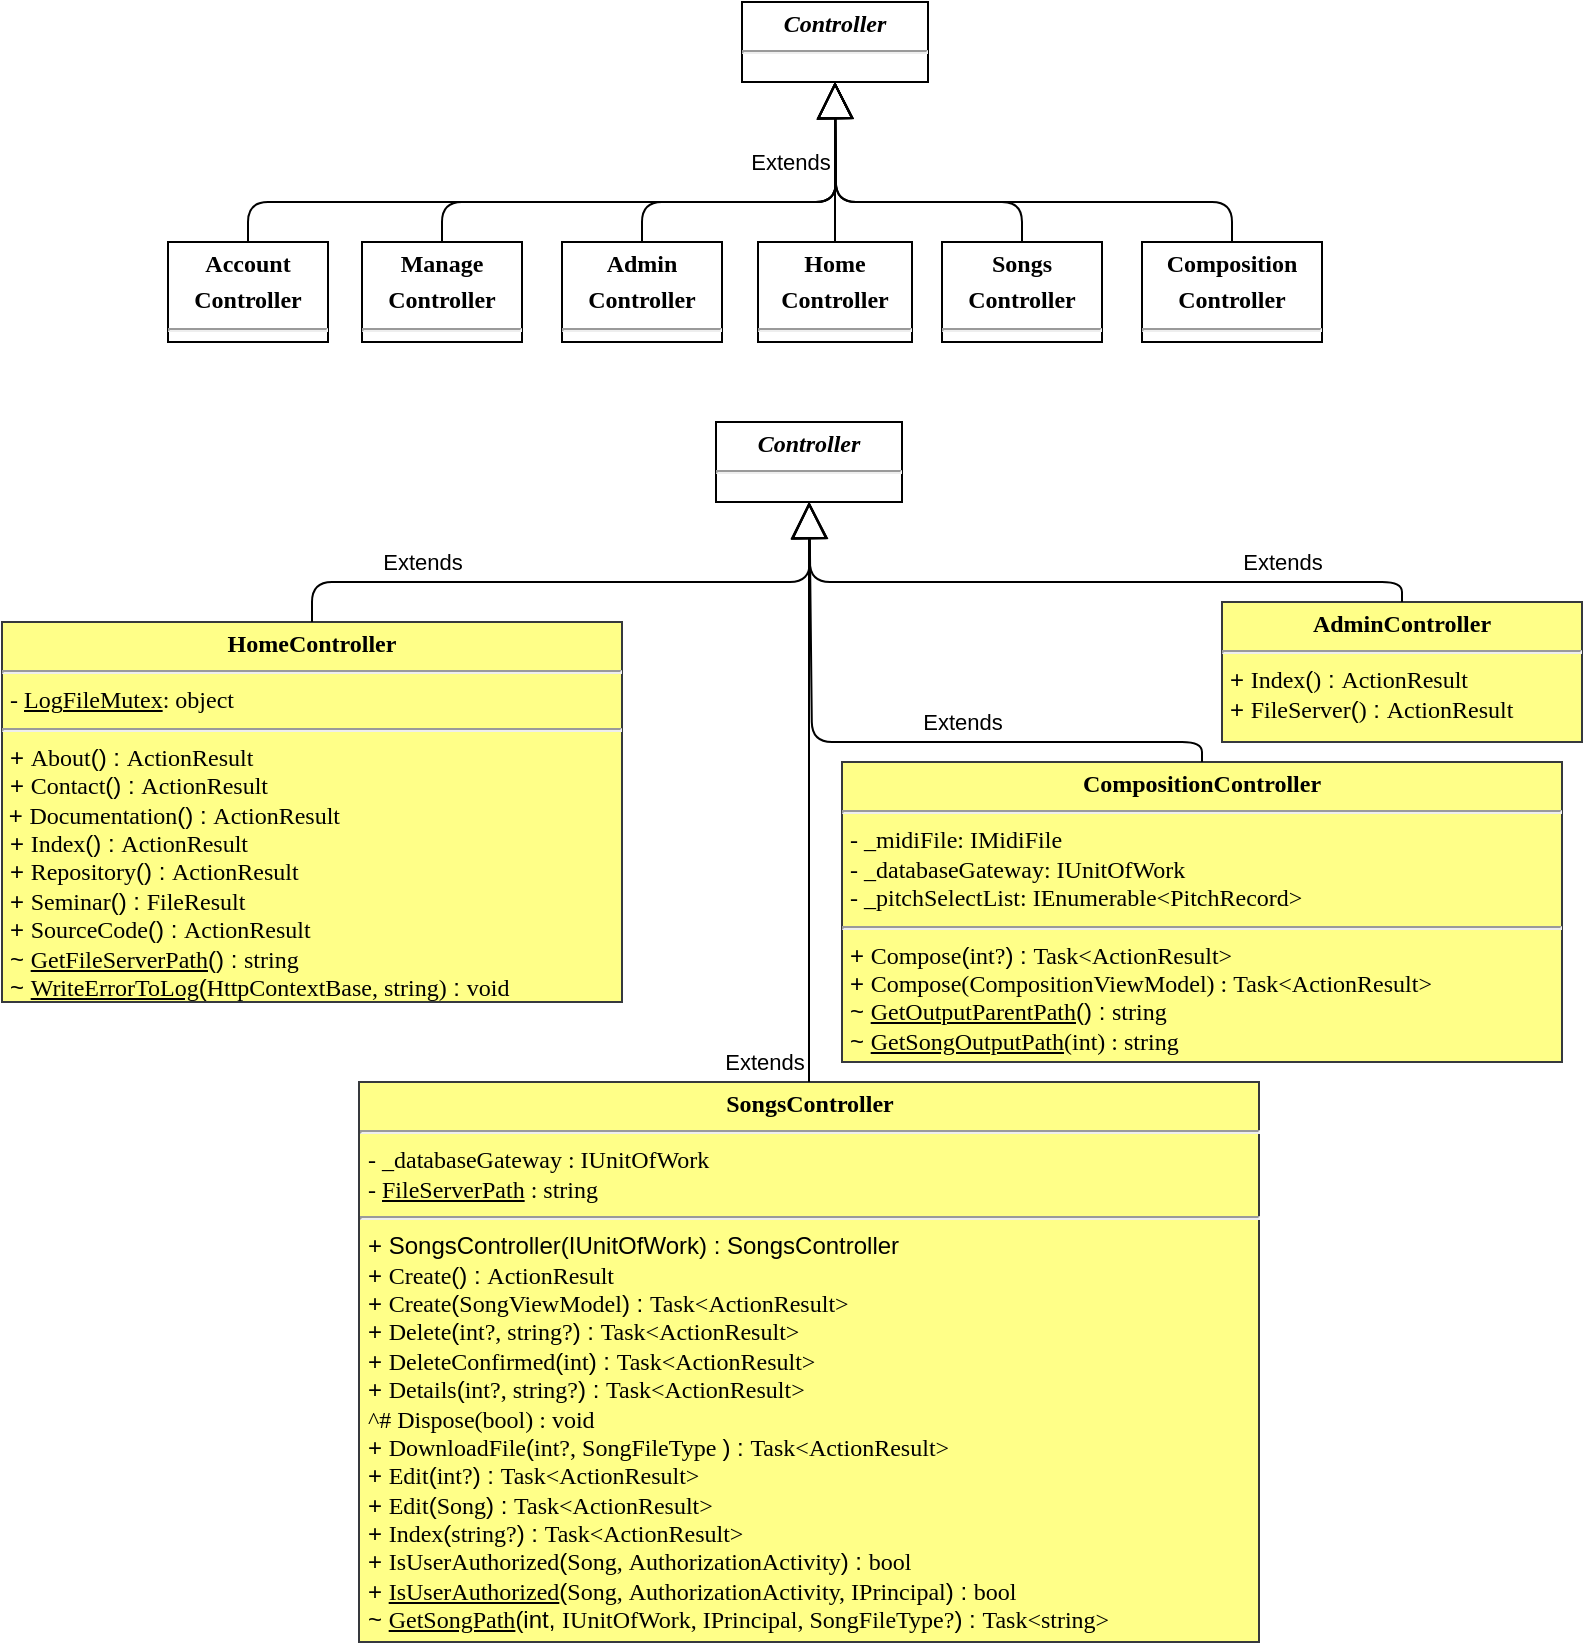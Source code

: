 <mxfile version="13.6.2" type="device" pages="3"><diagram name="Controllers" id="H1RN4iXbTNLk2ZyqzRD-"><mxGraphModel dx="1849" dy="591" grid="1" gridSize="10" guides="1" tooltips="1" connect="1" arrows="1" fold="1" page="1" pageScale="1" pageWidth="827" pageHeight="1169" math="0" shadow="0"><root><mxCell id="vR0XWigx-OwwJg_HUU0X-0"/><mxCell id="vR0XWigx-OwwJg_HUU0X-1" parent="vR0XWigx-OwwJg_HUU0X-0"/><mxCell id="vR0XWigx-OwwJg_HUU0X-2" value="&lt;p style=&quot;margin: 4px 0px 0px ; text-align: center ; font-size: 12px&quot;&gt;&lt;b style=&quot;font-size: 12px&quot;&gt;HomeController&lt;/b&gt;&lt;/p&gt;&lt;hr style=&quot;font-size: 12px&quot;&gt;&lt;p style=&quot;margin: 0px 0px 0px 4px&quot;&gt;&lt;span&gt;-&amp;nbsp;&lt;/span&gt;&lt;span&gt;&lt;u&gt;LogFileMutex&lt;/u&gt;&lt;/span&gt;&lt;span&gt;: object&lt;/span&gt;&lt;br&gt;&lt;/p&gt;&lt;hr style=&quot;font-size: 12px&quot;&gt;&lt;p style=&quot;font-family: &amp;#34;helvetica&amp;#34; ; margin: 0px 0px 0px 4px&quot;&gt;+&amp;nbsp;&lt;span style=&quot;font-family: &amp;#34;verdana&amp;#34;&quot;&gt;About&lt;/span&gt;() :&amp;nbsp;&lt;span style=&quot;font-family: &amp;#34;verdana&amp;#34;&quot;&gt;ActionResult&lt;/span&gt;&lt;/p&gt;&lt;p style=&quot;font-family: &amp;#34;helvetica&amp;#34; ; margin: 0px 0px 0px 4px&quot;&gt;+&amp;nbsp;&lt;span style=&quot;font-family: &amp;#34;verdana&amp;#34;&quot;&gt;Contact&lt;/span&gt;() :&amp;nbsp;&lt;span style=&quot;font-family: &amp;#34;verdana&amp;#34;&quot;&gt;ActionResult&lt;/span&gt;&lt;span style=&quot;font-family: &amp;#34;verdana&amp;#34;&quot;&gt;&lt;br&gt;&lt;/span&gt;&lt;/p&gt;&lt;div&gt;&lt;span style=&quot;font-family: &amp;#34;helvetica&amp;#34;&quot;&gt;&amp;nbsp;+&amp;nbsp;&lt;/span&gt;&lt;span style=&quot;font-family: &amp;#34;verdana&amp;#34;&quot;&gt;Documentation&lt;/span&gt;&lt;span style=&quot;font-family: &amp;#34;helvetica&amp;#34;&quot;&gt;() :&amp;nbsp;&lt;/span&gt;&lt;span style=&quot;font-family: &amp;#34;verdana&amp;#34;&quot;&gt;ActionResult&lt;/span&gt;&lt;span style=&quot;font-family: &amp;#34;verdana&amp;#34;&quot;&gt;&lt;br&gt;&lt;/span&gt;&lt;/div&gt;&lt;p style=&quot;font-family: &amp;#34;helvetica&amp;#34; ; margin: 0px 0px 0px 4px&quot;&gt;+&amp;nbsp;&lt;span style=&quot;font-family: &amp;#34;verdana&amp;#34;&quot;&gt;Index&lt;/span&gt;&lt;span&gt;() :&amp;nbsp;&lt;/span&gt;&lt;span style=&quot;font-family: &amp;#34;verdana&amp;#34;&quot;&gt;ActionResult &lt;/span&gt;&lt;/p&gt;&lt;p style=&quot;font-family: &amp;#34;helvetica&amp;#34; ; margin: 0px 0px 0px 4px&quot;&gt;+&amp;nbsp;&lt;span style=&quot;font-family: &amp;#34;verdana&amp;#34;&quot;&gt;Repository&lt;/span&gt;() :&amp;nbsp;&lt;span style=&quot;font-family: &amp;#34;verdana&amp;#34;&quot;&gt;ActionResult&lt;/span&gt;&lt;br&gt;&lt;/p&gt;&lt;p style=&quot;font-family: &amp;#34;helvetica&amp;#34; ; margin: 0px 0px 0px 4px&quot;&gt;+&amp;nbsp;&lt;span style=&quot;font-family: &amp;#34;verdana&amp;#34;&quot;&gt;Seminar&lt;/span&gt;() :&amp;nbsp;&lt;span style=&quot;font-family: &amp;#34;verdana&amp;#34;&quot;&gt;FileResult&lt;/span&gt;&lt;span style=&quot;font-family: &amp;#34;verdana&amp;#34;&quot;&gt;&lt;br&gt;&lt;/span&gt;&lt;/p&gt;&lt;p style=&quot;font-family: &amp;#34;helvetica&amp;#34; ; margin: 0px 0px 0px 4px&quot;&gt;+&amp;nbsp;&lt;span style=&quot;font-family: &amp;#34;verdana&amp;#34;&quot;&gt;SourceCode&lt;/span&gt;&lt;span&gt;() :&amp;nbsp;&lt;/span&gt;&lt;span style=&quot;font-family: &amp;#34;verdana&amp;#34;&quot;&gt;ActionResult&lt;/span&gt;&lt;/p&gt;&lt;p style=&quot;font-family: &amp;#34;helvetica&amp;#34; ; margin: 0px 0px 0px 4px&quot;&gt;~&amp;nbsp;&lt;span style=&quot;font-family: &amp;#34;verdana&amp;#34;&quot;&gt;&lt;u&gt;GetFileServerPath&lt;/u&gt;&lt;/span&gt;&lt;span&gt;() :&amp;nbsp;&lt;/span&gt;&lt;span style=&quot;font-family: &amp;#34;verdana&amp;#34;&quot;&gt;string &lt;/span&gt;&lt;/p&gt;&lt;p style=&quot;font-family: &amp;#34;helvetica&amp;#34; ; margin: 0px 0px 0px 4px&quot;&gt;~&amp;nbsp;&lt;span style=&quot;font-family: &amp;#34;verdana&amp;#34;&quot;&gt;&lt;u&gt;WriteErrorToLog&lt;/u&gt;&lt;/span&gt;&lt;span&gt;(&lt;/span&gt;&lt;span style=&quot;font-family: &amp;#34;verdana&amp;#34;&quot;&gt;HttpContextBase,&amp;nbsp;&lt;/span&gt;&lt;span style=&quot;font-family: &amp;#34;verdana&amp;#34;&quot;&gt;string)&lt;/span&gt;&lt;span&gt;&amp;nbsp;:&amp;nbsp;&lt;/span&gt;&lt;span style=&quot;font-family: &amp;#34;verdana&amp;#34;&quot;&gt;void&lt;/span&gt;&lt;/p&gt;&lt;p style=&quot;font-family: &amp;#34;helvetica&amp;#34; ; margin: 0px 0px 0px 4px&quot;&gt;&amp;nbsp;&lt;/p&gt;" style="verticalAlign=top;align=left;overflow=fill;fontSize=12;fontFamily=Verdana;html=1;fillColor=#ffff88;strokeColor=#36393d;" parent="vR0XWigx-OwwJg_HUU0X-1" vertex="1"><mxGeometry x="-800" y="340" width="310" height="190" as="geometry"/></mxCell><mxCell id="maILLF413jPHKDdJ3_EL-0" value="&lt;p style=&quot;margin: 4px 0px 0px ; text-align: center ; font-size: 12px&quot;&gt;&lt;b style=&quot;font-size: 12px&quot;&gt;&lt;i&gt;Controller&lt;/i&gt;&lt;/b&gt;&lt;/p&gt;&lt;hr style=&quot;font-size: 12px&quot;&gt;&lt;p style=&quot;margin: 0px 0px 0px 4px&quot;&gt;&lt;br&gt;&lt;/p&gt;" style="verticalAlign=top;align=left;overflow=fill;fontSize=12;fontFamily=Verdana;html=1;" vertex="1" parent="vR0XWigx-OwwJg_HUU0X-1"><mxGeometry x="-443" y="240" width="93" height="40" as="geometry"/></mxCell><mxCell id="maILLF413jPHKDdJ3_EL-1" value="Extends" style="endArrow=block;endSize=16;endFill=0;html=1;entryX=0.5;entryY=1;entryDx=0;entryDy=0;exitX=0.5;exitY=0;exitDx=0;exitDy=0;" edge="1" parent="vR0XWigx-OwwJg_HUU0X-1" source="vR0XWigx-OwwJg_HUU0X-2" target="maILLF413jPHKDdJ3_EL-0"><mxGeometry x="-0.515" y="10" width="160" relative="1" as="geometry"><mxPoint x="-390" y="670" as="sourcePoint"/><mxPoint x="-320" y="670" as="targetPoint"/><mxPoint as="offset"/><Array as="points"><mxPoint x="-645" y="320"/><mxPoint x="-396" y="320"/></Array></mxGeometry></mxCell><mxCell id="7g6ZnBljx9I2OXa4e4wU-30" value="&lt;p style=&quot;margin: 4px 0px 0px ; text-align: center ; font-size: 12px&quot;&gt;&lt;b style=&quot;font-size: 12px&quot;&gt;Home&lt;/b&gt;&lt;/p&gt;&lt;p style=&quot;margin: 4px 0px 0px ; text-align: center ; font-size: 12px&quot;&gt;&lt;b style=&quot;font-size: 12px&quot;&gt;Controller&lt;/b&gt;&lt;/p&gt;&lt;hr style=&quot;font-size: 12px&quot;&gt;&lt;p style=&quot;margin: 0px 0px 0px 4px&quot;&gt;&lt;br&gt;&lt;/p&gt;" style="verticalAlign=top;align=left;overflow=fill;fontSize=12;fontFamily=Verdana;html=1;" vertex="1" parent="vR0XWigx-OwwJg_HUU0X-1"><mxGeometry x="-422" y="150" width="77" height="50" as="geometry"/></mxCell><mxCell id="7g6ZnBljx9I2OXa4e4wU-31" value="&lt;p style=&quot;margin: 4px 0px 0px ; text-align: center ; font-size: 12px&quot;&gt;&lt;b style=&quot;font-size: 12px&quot;&gt;&lt;i&gt;Controller&lt;/i&gt;&lt;/b&gt;&lt;/p&gt;&lt;hr style=&quot;font-size: 12px&quot;&gt;&lt;p style=&quot;margin: 0px 0px 0px 4px&quot;&gt;&lt;br&gt;&lt;/p&gt;" style="verticalAlign=top;align=left;overflow=fill;fontSize=12;fontFamily=Verdana;html=1;" vertex="1" parent="vR0XWigx-OwwJg_HUU0X-1"><mxGeometry x="-430" y="30" width="93" height="40" as="geometry"/></mxCell><mxCell id="7g6ZnBljx9I2OXa4e4wU-32" value="Extends" style="endArrow=block;endSize=16;endFill=0;html=1;entryX=0.5;entryY=1;entryDx=0;entryDy=0;exitX=0.5;exitY=0;exitDx=0;exitDy=0;" edge="1" parent="vR0XWigx-OwwJg_HUU0X-1" source="7g6ZnBljx9I2OXa4e4wU-30" target="7g6ZnBljx9I2OXa4e4wU-31"><mxGeometry y="24" width="160" relative="1" as="geometry"><mxPoint x="-483.5" y="140" as="sourcePoint"/><mxPoint x="-158.5" y="470" as="targetPoint"/><mxPoint x="1" as="offset"/></mxGeometry></mxCell><mxCell id="7g6ZnBljx9I2OXa4e4wU-33" value="&lt;p style=&quot;margin: 4px 0px 0px ; text-align: center&quot;&gt;&lt;b&gt;Account&lt;/b&gt;&lt;/p&gt;&lt;p style=&quot;margin: 4px 0px 0px ; text-align: center&quot;&gt;&lt;b&gt;Controller&lt;/b&gt;&lt;br&gt;&lt;/p&gt;&lt;hr style=&quot;font-size: 12px&quot;&gt;&lt;p style=&quot;margin: 0px 0px 0px 4px&quot;&gt;&lt;br&gt;&lt;/p&gt;" style="verticalAlign=top;align=left;overflow=fill;fontSize=12;fontFamily=Verdana;html=1;" vertex="1" parent="vR0XWigx-OwwJg_HUU0X-1"><mxGeometry x="-717" y="150" width="80" height="50" as="geometry"/></mxCell><mxCell id="7g6ZnBljx9I2OXa4e4wU-34" value="&lt;p style=&quot;margin: 4px 0px 0px ; text-align: center ; font-size: 12px&quot;&gt;&lt;b style=&quot;font-size: 12px&quot;&gt;Admin&lt;/b&gt;&lt;/p&gt;&lt;p style=&quot;margin: 4px 0px 0px ; text-align: center ; font-size: 12px&quot;&gt;&lt;b style=&quot;font-size: 12px&quot;&gt;Controller&lt;/b&gt;&lt;/p&gt;&lt;hr style=&quot;font-size: 12px&quot;&gt;&lt;p style=&quot;margin: 0px 0px 0px 4px&quot;&gt;&lt;br&gt;&lt;/p&gt;" style="verticalAlign=top;align=left;overflow=fill;fontSize=12;fontFamily=Verdana;html=1;" vertex="1" parent="vR0XWigx-OwwJg_HUU0X-1"><mxGeometry x="-520" y="150" width="80" height="50" as="geometry"/></mxCell><mxCell id="7g6ZnBljx9I2OXa4e4wU-35" value="&lt;p style=&quot;margin: 4px 0px 0px ; text-align: center&quot;&gt;&lt;b&gt;Composition&lt;/b&gt;&lt;/p&gt;&lt;p style=&quot;margin: 4px 0px 0px ; text-align: center&quot;&gt;&lt;b&gt;Controller&lt;/b&gt;&lt;br&gt;&lt;/p&gt;&lt;hr style=&quot;font-size: 12px&quot;&gt;&lt;p style=&quot;margin: 0px 0px 0px 4px&quot;&gt;&lt;br&gt;&lt;/p&gt;" style="verticalAlign=top;align=left;overflow=fill;fontSize=12;fontFamily=Verdana;html=1;" vertex="1" parent="vR0XWigx-OwwJg_HUU0X-1"><mxGeometry x="-230" y="150" width="90" height="50" as="geometry"/></mxCell><mxCell id="7g6ZnBljx9I2OXa4e4wU-36" value="&lt;p style=&quot;margin: 4px 0px 0px ; text-align: center ; font-size: 12px&quot;&gt;&lt;b style=&quot;font-size: 12px&quot;&gt;Songs&lt;/b&gt;&lt;/p&gt;&lt;p style=&quot;margin: 4px 0px 0px ; text-align: center ; font-size: 12px&quot;&gt;&lt;b style=&quot;font-size: 12px&quot;&gt;Controller&lt;/b&gt;&lt;/p&gt;&lt;hr style=&quot;font-size: 12px&quot;&gt;&lt;p style=&quot;margin: 0px 0px 0px 4px&quot;&gt;&lt;br&gt;&lt;/p&gt;" style="verticalAlign=top;align=left;overflow=fill;fontSize=12;fontFamily=Verdana;html=1;" vertex="1" parent="vR0XWigx-OwwJg_HUU0X-1"><mxGeometry x="-330" y="150" width="80" height="50" as="geometry"/></mxCell><mxCell id="7g6ZnBljx9I2OXa4e4wU-37" value="&lt;p style=&quot;margin: 4px 0px 0px ; text-align: center&quot;&gt;&lt;b&gt;Manage&lt;/b&gt;&lt;/p&gt;&lt;p style=&quot;margin: 4px 0px 0px ; text-align: center&quot;&gt;&lt;b&gt;Controller&lt;/b&gt;&lt;/p&gt;&lt;hr style=&quot;font-size: 12px&quot;&gt;&lt;p style=&quot;margin: 0px 0px 0px 4px&quot;&gt;&lt;br&gt;&lt;/p&gt;" style="verticalAlign=top;align=left;overflow=fill;fontSize=12;fontFamily=Verdana;html=1;" vertex="1" parent="vR0XWigx-OwwJg_HUU0X-1"><mxGeometry x="-620" y="150" width="80" height="50" as="geometry"/></mxCell><mxCell id="7g6ZnBljx9I2OXa4e4wU-38" value="" style="endArrow=block;endSize=16;endFill=0;html=1;exitX=0.5;exitY=0;exitDx=0;exitDy=0;entryX=0.5;entryY=1;entryDx=0;entryDy=0;" edge="1" parent="vR0XWigx-OwwJg_HUU0X-1" source="7g6ZnBljx9I2OXa4e4wU-35" target="7g6ZnBljx9I2OXa4e4wU-31"><mxGeometry x="-0.661" width="160" relative="1" as="geometry"><mxPoint x="-280" y="160" as="sourcePoint"/><mxPoint x="-337" y="120" as="targetPoint"/><mxPoint as="offset"/><Array as="points"><mxPoint x="-185" y="130"/><mxPoint x="-383" y="130"/></Array></mxGeometry></mxCell><mxCell id="7g6ZnBljx9I2OXa4e4wU-39" value="" style="endArrow=block;endSize=16;endFill=0;html=1;exitX=0.5;exitY=0;exitDx=0;exitDy=0;entryX=0.5;entryY=1;entryDx=0;entryDy=0;" edge="1" parent="vR0XWigx-OwwJg_HUU0X-1" source="7g6ZnBljx9I2OXa4e4wU-34" target="7g6ZnBljx9I2OXa4e4wU-31"><mxGeometry x="-0.33" y="-23" width="160" relative="1" as="geometry"><mxPoint x="-280" y="160" as="sourcePoint"/><mxPoint x="-350.25" y="110" as="targetPoint"/><mxPoint as="offset"/><Array as="points"><mxPoint x="-480" y="130"/><mxPoint x="-383" y="130"/></Array></mxGeometry></mxCell><mxCell id="7g6ZnBljx9I2OXa4e4wU-40" value="" style="endArrow=block;endSize=16;endFill=0;html=1;exitX=0.5;exitY=0;exitDx=0;exitDy=0;entryX=0.5;entryY=1;entryDx=0;entryDy=0;" edge="1" parent="vR0XWigx-OwwJg_HUU0X-1" source="7g6ZnBljx9I2OXa4e4wU-37" target="7g6ZnBljx9I2OXa4e4wU-31"><mxGeometry x="-0.04" y="5" width="160" relative="1" as="geometry"><mxPoint x="-470" y="160" as="sourcePoint"/><mxPoint x="-396.75" y="110" as="targetPoint"/><mxPoint as="offset"/><Array as="points"><mxPoint x="-580" y="130"/><mxPoint x="-383" y="130"/></Array></mxGeometry></mxCell><mxCell id="7g6ZnBljx9I2OXa4e4wU-41" value="" style="endArrow=block;endSize=16;endFill=0;html=1;entryX=0.5;entryY=1;entryDx=0;entryDy=0;exitX=0.5;exitY=0;exitDx=0;exitDy=0;" edge="1" parent="vR0XWigx-OwwJg_HUU0X-1" source="7g6ZnBljx9I2OXa4e4wU-33" target="7g6ZnBljx9I2OXa4e4wU-31"><mxGeometry x="-0.04" y="5" width="160" relative="1" as="geometry"><mxPoint x="-677" y="130" as="sourcePoint"/><mxPoint x="-420" y="110" as="targetPoint"/><mxPoint as="offset"/><Array as="points"><mxPoint x="-677" y="130"/><mxPoint x="-383" y="130"/></Array></mxGeometry></mxCell><mxCell id="7g6ZnBljx9I2OXa4e4wU-42" value="" style="endArrow=block;endSize=16;endFill=0;html=1;exitX=0.5;exitY=0;exitDx=0;exitDy=0;entryX=0.5;entryY=1;entryDx=0;entryDy=0;" edge="1" parent="vR0XWigx-OwwJg_HUU0X-1" source="7g6ZnBljx9I2OXa4e4wU-36" target="7g6ZnBljx9I2OXa4e4wU-31"><mxGeometry x="-0.793" y="-96" width="160" relative="1" as="geometry"><mxPoint x="-175" y="160" as="sourcePoint"/><mxPoint x="-373.5" y="60" as="targetPoint"/><mxPoint x="33" y="6" as="offset"/><Array as="points"><mxPoint x="-290" y="130"/><mxPoint x="-383" y="130"/></Array></mxGeometry></mxCell><mxCell id="7g6ZnBljx9I2OXa4e4wU-44" value="&lt;p style=&quot;margin: 4px 0px 0px ; text-align: center ; font-size: 12px&quot;&gt;&lt;b style=&quot;font-size: 12px&quot;&gt;SongsController&lt;/b&gt;&lt;/p&gt;&lt;hr style=&quot;font-size: 12px&quot;&gt;&lt;p style=&quot;margin: 0px 0px 0px 4px&quot;&gt;&lt;span&gt;-&amp;nbsp;&lt;/span&gt;&lt;span&gt;_databaseGateway&amp;nbsp;&lt;/span&gt;&lt;span&gt;:&amp;nbsp;&lt;/span&gt;&lt;span&gt;IUnitOfWork&amp;nbsp;&lt;/span&gt;&lt;/p&gt;&lt;p style=&quot;margin: 0px 0px 0px 4px&quot;&gt;&lt;span&gt;-&amp;nbsp;&lt;/span&gt;&lt;span&gt;&lt;u&gt;FileServerPath&lt;/u&gt;&amp;nbsp;: string&amp;nbsp;&lt;/span&gt;&lt;/p&gt;&lt;hr style=&quot;font-size: 12px&quot;&gt;&lt;p style=&quot;font-family: &amp;#34;helvetica&amp;#34; ; margin: 0px 0px 0px 4px&quot;&gt;+ SongsController(IUnitOfWork) : SongsController&lt;/p&gt;&lt;p style=&quot;font-family: &amp;#34;helvetica&amp;#34; ; margin: 0px 0px 0px 4px&quot;&gt;+&amp;nbsp;&lt;span style=&quot;font-family: &amp;#34;verdana&amp;#34;&quot;&gt;Create&lt;/span&gt;&lt;span&gt;(&lt;/span&gt;&lt;span&gt;) :&amp;nbsp;&lt;/span&gt;&lt;span style=&quot;font-family: &amp;#34;verdana&amp;#34;&quot;&gt;ActionResult &lt;/span&gt;&lt;br&gt;&lt;/p&gt;&lt;p style=&quot;font-family: &amp;#34;helvetica&amp;#34; ; margin: 0px 0px 0px 4px&quot;&gt;+&amp;nbsp;&lt;span style=&quot;font-family: &amp;#34;verdana&amp;#34;&quot;&gt;Create&lt;/span&gt;&lt;span&gt;(&lt;/span&gt;&lt;span style=&quot;font-family: &amp;#34;verdana&amp;#34;&quot;&gt;SongViewModel&lt;/span&gt;&lt;span&gt;) :&amp;nbsp;&lt;/span&gt;&lt;span style=&quot;font-family: &amp;#34;verdana&amp;#34;&quot;&gt;Task&amp;lt;ActionResult&amp;gt;&lt;/span&gt;&lt;/p&gt;&lt;p style=&quot;font-family: &amp;#34;helvetica&amp;#34; ; margin: 0px 0px 0px 4px&quot;&gt;+&amp;nbsp;&lt;span style=&quot;font-family: &amp;#34;verdana&amp;#34;&quot;&gt;Delete&lt;/span&gt;&lt;span&gt;(&lt;/span&gt;&lt;span style=&quot;font-family: &amp;#34;verdana&amp;#34;&quot;&gt;int?, string?&lt;/span&gt;&lt;span&gt;) :&amp;nbsp;&lt;/span&gt;&lt;span style=&quot;font-family: &amp;#34;verdana&amp;#34;&quot;&gt;Task&amp;lt;ActionResult&amp;gt;&lt;/span&gt;&lt;/p&gt;&lt;p style=&quot;font-family: &amp;#34;helvetica&amp;#34; ; margin: 0px 0px 0px 4px&quot;&gt;+&amp;nbsp;&lt;span style=&quot;font-family: &amp;#34;verdana&amp;#34;&quot;&gt;DeleteConfirmed&lt;/span&gt;&lt;span&gt;(&lt;/span&gt;&lt;span style=&quot;font-family: &amp;#34;verdana&amp;#34;&quot;&gt;int&lt;/span&gt;&lt;span&gt;) :&amp;nbsp;&lt;/span&gt;&lt;span style=&quot;font-family: &amp;#34;verdana&amp;#34;&quot;&gt;Task&amp;lt;ActionResult&amp;gt;&lt;/span&gt;&lt;/p&gt;&lt;p style=&quot;font-family: &amp;#34;helvetica&amp;#34; ; margin: 0px 0px 0px 4px&quot;&gt;+&amp;nbsp;&lt;span style=&quot;font-family: &amp;#34;verdana&amp;#34;&quot;&gt;Details&lt;/span&gt;&lt;span&gt;(&lt;/span&gt;&lt;span style=&quot;font-family: &amp;#34;verdana&amp;#34;&quot;&gt;int?, string?&lt;/span&gt;&lt;span&gt;) :&amp;nbsp;&lt;/span&gt;&lt;span style=&quot;font-family: &amp;#34;verdana&amp;#34;&quot;&gt;Task&amp;lt;ActionResult&amp;gt;&lt;/span&gt;&lt;/p&gt;&lt;p style=&quot;font-family: &amp;#34;helvetica&amp;#34; ; margin: 0px 0px 0px 4px&quot;&gt;&lt;span style=&quot;font-family: &amp;#34;verdana&amp;#34;&quot;&gt;^# Dispose(bool) : void&amp;nbsp;&amp;nbsp;&lt;/span&gt;&lt;span style=&quot;font-family: &amp;#34;verdana&amp;#34;&quot;&gt;&lt;br&gt;&lt;/span&gt;&lt;/p&gt;&lt;p style=&quot;font-family: &amp;#34;helvetica&amp;#34; ; margin: 0px 0px 0px 4px&quot;&gt;+&amp;nbsp;&lt;span style=&quot;font-family: &amp;#34;verdana&amp;#34;&quot;&gt;DownloadFile&lt;/span&gt;&lt;span&gt;(&lt;/span&gt;&lt;span style=&quot;font-family: &amp;#34;verdana&amp;#34;&quot;&gt;int?,&amp;nbsp;&lt;/span&gt;&lt;span style=&quot;font-family: &amp;#34;verdana&amp;#34;&quot;&gt;SongFileType &lt;/span&gt;&lt;span&gt;) :&amp;nbsp;&lt;/span&gt;&lt;span style=&quot;font-family: &amp;#34;verdana&amp;#34;&quot;&gt;Task&amp;lt;ActionResult&amp;gt;&lt;/span&gt;&lt;/p&gt;&lt;p style=&quot;font-family: &amp;#34;helvetica&amp;#34; ; margin: 0px 0px 0px 4px&quot;&gt;+&amp;nbsp;&lt;span style=&quot;font-family: &amp;#34;verdana&amp;#34;&quot;&gt;Edit&lt;/span&gt;&lt;span&gt;(&lt;/span&gt;&lt;span style=&quot;font-family: &amp;#34;verdana&amp;#34;&quot;&gt;int?&lt;/span&gt;&lt;span&gt;) :&amp;nbsp;&lt;/span&gt;&lt;span style=&quot;font-family: &amp;#34;verdana&amp;#34;&quot;&gt;Task&amp;lt;ActionResult&amp;gt;&lt;/span&gt;&lt;span style=&quot;font-family: &amp;#34;verdana&amp;#34;&quot;&gt;&lt;br&gt;&lt;/span&gt;&lt;/p&gt;&lt;p style=&quot;font-family: &amp;#34;helvetica&amp;#34; ; margin: 0px 0px 0px 4px&quot;&gt;+&amp;nbsp;&lt;span style=&quot;font-family: &amp;#34;verdana&amp;#34;&quot;&gt;Edit&lt;/span&gt;&lt;span&gt;(&lt;/span&gt;&lt;span style=&quot;font-family: &amp;#34;verdana&amp;#34;&quot;&gt;Song&lt;/span&gt;&lt;span&gt;) :&amp;nbsp;&lt;/span&gt;&lt;span style=&quot;font-family: &amp;#34;verdana&amp;#34;&quot;&gt;Task&amp;lt;ActionResult&amp;gt;&lt;/span&gt;&lt;/p&gt;&lt;p style=&quot;font-family: &amp;#34;helvetica&amp;#34; ; margin: 0px 0px 0px 4px&quot;&gt;+&amp;nbsp;&lt;span style=&quot;font-family: &amp;#34;verdana&amp;#34;&quot;&gt;Index&lt;/span&gt;(&lt;span style=&quot;font-family: &amp;#34;verdana&amp;#34;&quot;&gt;string?&lt;/span&gt;&lt;span&gt;) :&amp;nbsp;&lt;/span&gt;&lt;span style=&quot;font-family: &amp;#34;verdana&amp;#34;&quot;&gt;Task&amp;lt;ActionResult&amp;gt;&lt;/span&gt;&lt;span style=&quot;font-family: &amp;#34;verdana&amp;#34;&quot;&gt;&lt;br&gt;&lt;/span&gt;&lt;/p&gt;&lt;p style=&quot;font-family: &amp;#34;helvetica&amp;#34; ; margin: 0px 0px 0px 4px&quot;&gt;+&amp;nbsp;&lt;span style=&quot;font-family: &amp;#34;verdana&amp;#34;&quot;&gt;IsUserAuthorized&lt;/span&gt;(&lt;span style=&quot;font-family: &amp;#34;verdana&amp;#34;&quot;&gt;Song&lt;/span&gt;&lt;span style=&quot;font-family: &amp;#34;verdana&amp;#34;&quot;&gt;,&amp;nbsp;&lt;/span&gt;&lt;span style=&quot;font-family: &amp;#34;verdana&amp;#34;&quot;&gt;AuthorizationActivity&lt;/span&gt;&lt;span&gt;) :&amp;nbsp;&lt;/span&gt;&lt;span style=&quot;font-family: &amp;#34;verdana&amp;#34;&quot;&gt;bool&lt;/span&gt;&lt;/p&gt;&lt;p style=&quot;font-family: &amp;#34;helvetica&amp;#34; ; margin: 0px 0px 0px 4px&quot;&gt;+&amp;nbsp;&lt;span style=&quot;font-family: &amp;#34;verdana&amp;#34;&quot;&gt;&lt;u&gt;IsUserAuthorized&lt;/u&gt;&lt;/span&gt;&lt;span&gt;(&lt;/span&gt;&lt;span style=&quot;font-family: &amp;#34;verdana&amp;#34;&quot;&gt;Song&lt;/span&gt;&lt;span style=&quot;font-family: &amp;#34;verdana&amp;#34;&quot;&gt;,&amp;nbsp;&lt;/span&gt;&lt;span style=&quot;font-family: &amp;#34;verdana&amp;#34;&quot;&gt;AuthorizationActivity,&amp;nbsp;&lt;/span&gt;&lt;span style=&quot;font-family: &amp;#34;verdana&amp;#34;&quot;&gt;IPrincipal&lt;/span&gt;&lt;span&gt;) :&amp;nbsp;&lt;/span&gt;&lt;span style=&quot;font-family: &amp;#34;verdana&amp;#34;&quot;&gt;bool&lt;/span&gt;&lt;/p&gt;&lt;p style=&quot;font-family: &amp;#34;helvetica&amp;#34; ; margin: 0px 0px 0px 4px&quot;&gt;~&amp;nbsp;&lt;span style=&quot;font-family: &amp;#34;verdana&amp;#34;&quot;&gt;&lt;u&gt;GetSongPath&lt;/u&gt;&lt;/span&gt;&lt;span&gt;(int,&amp;nbsp;&lt;/span&gt;&lt;span style=&quot;font-family: &amp;#34;verdana&amp;#34;&quot;&gt;IUnitOfWork,&amp;nbsp;&lt;/span&gt;&lt;span style=&quot;font-family: &amp;#34;verdana&amp;#34;&quot;&gt;IPrincipal,&amp;nbsp;&lt;/span&gt;&lt;span style=&quot;font-family: &amp;#34;verdana&amp;#34;&quot;&gt;SongFileType?&lt;/span&gt;&lt;span&gt;) :&amp;nbsp;&lt;/span&gt;&lt;span style=&quot;font-family: &amp;#34;verdana&amp;#34;&quot;&gt;Task&amp;lt;string&amp;gt;&lt;/span&gt;&lt;/p&gt;&lt;p style=&quot;font-family: &amp;#34;helvetica&amp;#34; ; margin: 0px 0px 0px 4px&quot;&gt;&lt;br&gt;&lt;/p&gt;&lt;p style=&quot;font-family: &amp;#34;helvetica&amp;#34; ; margin: 0px 0px 0px 4px&quot;&gt;&lt;br&gt;&lt;/p&gt;&lt;p style=&quot;font-family: &amp;#34;helvetica&amp;#34; ; margin: 0px 0px 0px 4px&quot;&gt;&amp;nbsp;&lt;/p&gt;" style="verticalAlign=top;align=left;overflow=fill;fontSize=12;fontFamily=Verdana;html=1;fillColor=#ffff88;strokeColor=#36393d;" vertex="1" parent="vR0XWigx-OwwJg_HUU0X-1"><mxGeometry x="-621.5" y="570" width="450" height="280" as="geometry"/></mxCell><mxCell id="7g6ZnBljx9I2OXa4e4wU-46" value="Extends" style="endArrow=block;endSize=16;endFill=0;html=1;exitX=0.5;exitY=0;exitDx=0;exitDy=0;" edge="1" parent="vR0XWigx-OwwJg_HUU0X-1" source="7g6ZnBljx9I2OXa4e4wU-44" target="maILLF413jPHKDdJ3_EL-0"><mxGeometry x="-0.931" y="24" width="160" relative="1" as="geometry"><mxPoint x="-390" y="880" as="sourcePoint"/><mxPoint x="-276.5" y="590" as="targetPoint"/><mxPoint x="1" as="offset"/></mxGeometry></mxCell><mxCell id="7g6ZnBljx9I2OXa4e4wU-51" value="&lt;p style=&quot;margin: 4px 0px 0px ; text-align: center ; font-size: 12px&quot;&gt;&lt;b style=&quot;font-size: 12px&quot;&gt;CompositionController&lt;/b&gt;&lt;/p&gt;&lt;hr style=&quot;font-size: 12px&quot;&gt;&lt;p style=&quot;margin: 0px 0px 0px 4px&quot;&gt;-&amp;nbsp;&lt;span&gt;_midiFile&lt;/span&gt;&lt;span&gt;:&amp;nbsp;&lt;/span&gt;&lt;span&gt;IMidiFile&amp;nbsp;&lt;/span&gt;&lt;/p&gt;&lt;p style=&quot;margin: 0px 0px 0px 4px&quot;&gt;-&amp;nbsp;&lt;span&gt;_databaseGateway&lt;/span&gt;&lt;span&gt;:&amp;nbsp;&lt;/span&gt;&lt;span&gt;IUnitOfWork&amp;nbsp;&lt;/span&gt;&lt;/p&gt;&lt;p style=&quot;margin: 0px 0px 0px 4px&quot;&gt;-&amp;nbsp;&lt;span&gt;_pitchSelectList&lt;/span&gt;&lt;span&gt;:&amp;nbsp;&lt;/span&gt;&lt;span&gt;IEnumerable&amp;lt;PitchRecord&amp;gt;&lt;/span&gt;&lt;/p&gt;&lt;hr style=&quot;font-size: 12px&quot;&gt;&lt;p style=&quot;font-family: &amp;#34;helvetica&amp;#34; ; margin: 0px 0px 0px 4px&quot;&gt;&lt;span&gt;+&amp;nbsp;&lt;/span&gt;&lt;span style=&quot;font-family: &amp;#34;verdana&amp;#34;&quot;&gt;Compose&lt;/span&gt;&lt;span&gt;(&lt;/span&gt;&lt;span style=&quot;font-family: &amp;#34;verdana&amp;#34;&quot;&gt;int?&lt;/span&gt;&lt;span&gt;) :&amp;nbsp;&lt;/span&gt;&lt;span style=&quot;font-family: &amp;#34;verdana&amp;#34;&quot;&gt;Task&amp;lt;ActionResult&amp;gt;&lt;/span&gt;&lt;/p&gt;&lt;p style=&quot;font-family: &amp;#34;helvetica&amp;#34; ; margin: 0px 0px 0px 4px&quot;&gt;+&amp;nbsp;&lt;span style=&quot;font-family: &amp;#34;verdana&amp;#34;&quot;&gt;Compose(&lt;/span&gt;&lt;span style=&quot;font-family: &amp;#34;verdana&amp;#34;&quot;&gt;CompositionViewModel) :&amp;nbsp;&lt;/span&gt;&lt;span style=&quot;font-family: &amp;#34;verdana&amp;#34;&quot;&gt;Task&amp;lt;ActionResult&amp;gt;&lt;/span&gt;&lt;span style=&quot;font-family: &amp;#34;verdana&amp;#34;&quot;&gt;&lt;br&gt;&lt;/span&gt;&lt;/p&gt;&lt;p style=&quot;font-family: &amp;#34;helvetica&amp;#34; ; margin: 0px 0px 0px 4px&quot;&gt;~&amp;nbsp;&lt;span style=&quot;font-family: &amp;#34;verdana&amp;#34;&quot;&gt;&lt;u&gt;GetOutputParentPath&lt;/u&gt;&lt;/span&gt;&lt;span&gt;(&lt;/span&gt;&lt;span&gt;) :&amp;nbsp;&lt;/span&gt;&lt;span style=&quot;font-family: &amp;#34;verdana&amp;#34;&quot;&gt;string &lt;/span&gt;&lt;/p&gt;&lt;p style=&quot;font-family: &amp;#34;helvetica&amp;#34; ; margin: 0px 0px 0px 4px&quot;&gt;~&amp;nbsp;&lt;span style=&quot;font-family: &amp;#34;verdana&amp;#34;&quot;&gt;&lt;u&gt;GetSongOutputPath&lt;/u&gt;&lt;/span&gt;&lt;span style=&quot;font-family: &amp;#34;verdana&amp;#34;&quot;&gt;(&lt;/span&gt;&lt;span style=&quot;font-family: &amp;#34;verdana&amp;#34;&quot;&gt;int) :&amp;nbsp;&lt;/span&gt;&lt;span style=&quot;font-family: &amp;#34;verdana&amp;#34;&quot;&gt;string&lt;/span&gt;&lt;/p&gt;&lt;div&gt;&lt;span style=&quot;font-family: &amp;#34;helvetica&amp;#34;&quot;&gt;&amp;nbsp;&lt;/span&gt;&lt;/div&gt;&lt;p style=&quot;font-family: &amp;#34;helvetica&amp;#34; ; margin: 0px 0px 0px 4px&quot;&gt;&amp;nbsp;&lt;/p&gt;" style="verticalAlign=top;align=left;overflow=fill;fontSize=12;fontFamily=Verdana;html=1;fillColor=#ffff88;strokeColor=#36393d;" vertex="1" parent="vR0XWigx-OwwJg_HUU0X-1"><mxGeometry x="-380" y="410" width="360" height="150" as="geometry"/></mxCell><mxCell id="7g6ZnBljx9I2OXa4e4wU-54" value="&lt;p style=&quot;margin: 4px 0px 0px ; text-align: center ; font-size: 12px&quot;&gt;&lt;b style=&quot;font-size: 12px&quot;&gt;AdminController&lt;/b&gt;&lt;/p&gt;&lt;hr style=&quot;font-size: 12px&quot;&gt;&lt;p style=&quot;margin: 0px 0px 0px 4px&quot;&gt;&lt;/p&gt;&lt;p style=&quot;margin: 0px 0px 0px 4px&quot;&gt;&lt;span style=&quot;font-family: &amp;#34;helvetica&amp;#34;&quot;&gt;+&amp;nbsp;&lt;/span&gt;&lt;span style=&quot;font-family: &amp;#34;verdana&amp;#34;&quot;&gt;Index&lt;/span&gt;&lt;font face=&quot;helvetica&quot;&gt;(&lt;/font&gt;&lt;font face=&quot;verdana&quot;&gt;)&lt;/font&gt;&lt;span style=&quot;font-family: &amp;#34;helvetica&amp;#34;&quot;&gt;&amp;nbsp;:&amp;nbsp;&lt;/span&gt;&lt;span style=&quot;font-family: &amp;#34;verdana&amp;#34;&quot;&gt;ActionResult &lt;/span&gt;&lt;/p&gt;&lt;p style=&quot;margin: 0px 0px 0px 4px&quot;&gt;&lt;span style=&quot;font-family: &amp;#34;helvetica&amp;#34;&quot;&gt;+&amp;nbsp;&lt;/span&gt;&lt;span&gt;FileServer&lt;/span&gt;&lt;font face=&quot;helvetica&quot;&gt;(&lt;/font&gt;&lt;font face=&quot;verdana&quot;&gt;)&lt;/font&gt;&lt;span style=&quot;font-family: &amp;#34;helvetica&amp;#34;&quot;&gt;&amp;nbsp;:&amp;nbsp;&lt;/span&gt;&lt;span&gt;ActionResult&lt;/span&gt;&lt;/p&gt;&lt;p style=&quot;font-family: &amp;#34;helvetica&amp;#34; ; margin: 0px 0px 0px 4px&quot;&gt;&lt;br&gt;&lt;/p&gt;" style="verticalAlign=top;align=left;overflow=fill;fontSize=12;fontFamily=Verdana;html=1;fillColor=#ffff88;strokeColor=#36393d;" vertex="1" parent="vR0XWigx-OwwJg_HUU0X-1"><mxGeometry x="-190" y="330" width="180" height="70" as="geometry"/></mxCell><mxCell id="roS2kIPEtn-9xBx4CTXe-0" value="Extends" style="endArrow=block;endSize=16;endFill=0;html=1;exitX=0.5;exitY=0;exitDx=0;exitDy=0;" edge="1" parent="vR0XWigx-OwwJg_HUU0X-1" source="7g6ZnBljx9I2OXa4e4wU-51" target="maILLF413jPHKDdJ3_EL-0"><mxGeometry x="-0.2" y="-10" width="160" relative="1" as="geometry"><mxPoint x="-635" y="350" as="sourcePoint"/><mxPoint x="-386.5" y="290" as="targetPoint"/><mxPoint as="offset"/><Array as="points"><mxPoint x="-200" y="400"/><mxPoint x="-395" y="400"/></Array></mxGeometry></mxCell><mxCell id="roS2kIPEtn-9xBx4CTXe-2" value="Extends" style="endArrow=block;endSize=16;endFill=0;html=1;exitX=0.5;exitY=0;exitDx=0;exitDy=0;entryX=0.5;entryY=1;entryDx=0;entryDy=0;" edge="1" parent="vR0XWigx-OwwJg_HUU0X-1" source="7g6ZnBljx9I2OXa4e4wU-54" target="maILLF413jPHKDdJ3_EL-0"><mxGeometry x="-0.595" y="-10" width="160" relative="1" as="geometry"><mxPoint x="-190" y="280" as="sourcePoint"/><mxPoint x="-386.286" y="150" as="targetPoint"/><mxPoint as="offset"/><Array as="points"><mxPoint x="-100" y="320"/><mxPoint x="-230" y="320"/><mxPoint x="-396" y="320"/></Array></mxGeometry></mxCell></root></mxGraphModel></diagram><diagram name="Filters" id="1E8RjtdxE2nP5cdQo4hz"><mxGraphModel dx="1849" dy="591" grid="1" gridSize="10" guides="1" tooltips="1" connect="1" arrows="1" fold="1" page="1" pageScale="1" pageWidth="827" pageHeight="1169" math="0" shadow="0"><root><mxCell id="x2fhq0oSpNc2rllYdUoq-0"/><mxCell id="x2fhq0oSpNc2rllYdUoq-1" parent="x2fhq0oSpNc2rllYdUoq-0"/><mxCell id="x2fhq0oSpNc2rllYdUoq-6" value="&lt;p style=&quot;margin: 4px 0px 0px ; text-align: center&quot;&gt;&lt;b&gt;&lt;i&gt;FilterAttribute&lt;/i&gt;&lt;/b&gt;&lt;br&gt;&lt;/p&gt;&lt;hr style=&quot;font-size: 12px&quot;&gt;&lt;p style=&quot;margin: 0px 0px 0px 4px&quot;&gt;&lt;br&gt;&lt;/p&gt;" style="verticalAlign=top;align=left;overflow=fill;fontSize=12;fontFamily=Verdana;html=1;" vertex="1" parent="x2fhq0oSpNc2rllYdUoq-1"><mxGeometry x="-580" y="50" width="110" height="45" as="geometry"/></mxCell><mxCell id="x2fhq0oSpNc2rllYdUoq-9" value="&lt;p style=&quot;margin: 4px 0px 0px ; text-align: center&quot;&gt;&lt;b&gt;LogRequest&lt;/b&gt;&lt;/p&gt;&lt;p style=&quot;margin: 4px 0px 0px ; text-align: center&quot;&gt;&lt;b&gt;Filter&lt;/b&gt;&lt;/p&gt;&lt;hr style=&quot;font-size: 12px&quot;&gt;&lt;p style=&quot;margin: 0px 0px 0px 4px&quot;&gt;&lt;br&gt;&lt;/p&gt;" style="verticalAlign=top;align=left;overflow=fill;fontSize=12;fontFamily=Verdana;html=1;fillColor=#ffff88;strokeColor=#36393d;" vertex="1" parent="x2fhq0oSpNc2rllYdUoq-1"><mxGeometry x="-760" y="297.5" width="90" height="52.5" as="geometry"/></mxCell><mxCell id="x2fhq0oSpNc2rllYdUoq-12" value="&lt;p style=&quot;margin: 4px 0px 0px ; text-align: center&quot;&gt;&lt;b&gt;Custom&lt;/b&gt;&lt;b&gt;Exception&lt;/b&gt;&lt;/p&gt;&lt;p style=&quot;margin: 4px 0px 0px ; text-align: center&quot;&gt;&lt;b&gt;Handler&lt;/b&gt;&lt;/p&gt;&lt;hr style=&quot;font-size: 12px&quot;&gt;&lt;p style=&quot;margin: 0px 0px 0px 4px&quot;&gt;&lt;br&gt;&lt;/p&gt;" style="verticalAlign=top;align=left;overflow=fill;fontSize=12;fontFamily=Verdana;html=1;fillColor=#ffff88;strokeColor=#36393d;" vertex="1" parent="x2fhq0oSpNc2rllYdUoq-1"><mxGeometry x="-480.0" y="296.25" width="120" height="53.75" as="geometry"/></mxCell><mxCell id="x2fhq0oSpNc2rllYdUoq-15" value="" style="endArrow=block;endSize=16;endFill=0;html=1;exitX=0.5;exitY=0;exitDx=0;exitDy=0;entryX=0.5;entryY=1;entryDx=0;entryDy=0;" edge="1" parent="x2fhq0oSpNc2rllYdUoq-1" source="x2fhq0oSpNc2rllYdUoq-12" target="x2fhq0oSpNc2rllYdUoq-6"><mxGeometry x="-0.04" y="5" width="160" relative="1" as="geometry"><mxPoint x="-560" y="90" as="sourcePoint"/><mxPoint x="-486.75" y="40" as="targetPoint"/><mxPoint as="offset"/><Array as="points"><mxPoint x="-420" y="130"/><mxPoint x="-525" y="130"/></Array></mxGeometry></mxCell><mxCell id="x2fhq0oSpNc2rllYdUoq-27" value="Extends" style="edgeLabel;html=1;align=center;verticalAlign=middle;resizable=0;points=[];" vertex="1" connectable="0" parent="x2fhq0oSpNc2rllYdUoq-15"><mxGeometry x="-0.274" relative="1" as="geometry"><mxPoint y="73.5" as="offset"/></mxGeometry></mxCell><mxCell id="x2fhq0oSpNc2rllYdUoq-24" value="&lt;p style=&quot;margin: 0px ; margin-top: 4px ; text-align: center&quot;&gt;&lt;i&gt;&amp;lt;&amp;lt;Interface&amp;gt;&amp;gt;&lt;/i&gt;&lt;br&gt;&lt;b&gt;&lt;i&gt;IExceptionFilter&lt;/i&gt;&lt;/b&gt;&lt;br&gt;&lt;/p&gt;&lt;hr size=&quot;1&quot;&gt;&lt;p style=&quot;margin: 0px ; margin-left: 4px&quot;&gt;&lt;br&gt;&lt;/p&gt;" style="verticalAlign=top;align=left;overflow=fill;fontSize=12;fontFamily=Helvetica;html=1;" vertex="1" parent="x2fhq0oSpNc2rllYdUoq-1"><mxGeometry x="-310" y="175" width="110" height="53.75" as="geometry"/></mxCell><mxCell id="x2fhq0oSpNc2rllYdUoq-26" value="Implements" style="endArrow=block;dashed=1;endFill=0;endSize=12;html=1;exitX=1;exitY=0.5;exitDx=0;exitDy=0;entryX=0;entryY=0.5;entryDx=0;entryDy=0;" edge="1" parent="x2fhq0oSpNc2rllYdUoq-1" source="x2fhq0oSpNc2rllYdUoq-12" target="x2fhq0oSpNc2rllYdUoq-24"><mxGeometry x="-0.062" y="10" width="160" relative="1" as="geometry"><mxPoint x="-320" y="185.625" as="sourcePoint"/><mxPoint x="-330" y="248.75" as="targetPoint"/><Array as="points"><mxPoint x="-340" y="322.75"/><mxPoint x="-340" y="248.75"/><mxPoint x="-340" y="201.75"/></Array><mxPoint as="offset"/></mxGeometry></mxCell><mxCell id="0dNmcTg_3h9kju6aGnYr-0" value="&lt;p style=&quot;margin: 4px 0px 0px ; text-align: center&quot;&gt;&lt;b&gt;&lt;i&gt;ActionFilter&lt;/i&gt;&lt;/b&gt;&lt;/p&gt;&lt;p style=&quot;margin: 4px 0px 0px ; text-align: center&quot;&gt;&lt;b&gt;&lt;i&gt;Attribute&lt;/i&gt;&lt;/b&gt;&lt;/p&gt;&lt;hr style=&quot;font-size: 12px&quot;&gt;&lt;p style=&quot;margin: 0px 0px 0px 4px&quot;&gt;&lt;br&gt;&lt;/p&gt;&lt;p style=&quot;margin: 0px 0px 0px 4px&quot;&gt;&lt;br&gt;&lt;/p&gt;" style="verticalAlign=top;align=left;overflow=fill;fontSize=12;fontFamily=Verdana;html=1;" vertex="1" parent="x2fhq0oSpNc2rllYdUoq-1"><mxGeometry x="-680" y="176.25" width="90" height="53.75" as="geometry"/></mxCell><mxCell id="0dNmcTg_3h9kju6aGnYr-1" value="" style="endArrow=block;endSize=16;endFill=0;html=1;exitX=0.5;exitY=0;exitDx=0;exitDy=0;entryX=0.5;entryY=1;entryDx=0;entryDy=0;" edge="1" parent="x2fhq0oSpNc2rllYdUoq-1" source="x2fhq0oSpNc2rllYdUoq-9" target="0dNmcTg_3h9kju6aGnYr-0"><mxGeometry x="-0.04" y="5" width="160" relative="1" as="geometry"><mxPoint x="-413" y="207.5" as="sourcePoint"/><mxPoint x="-413" y="147.5" as="targetPoint"/><mxPoint as="offset"/><Array as="points"><mxPoint x="-715" y="287.5"/><mxPoint x="-635" y="287.5"/></Array></mxGeometry></mxCell><mxCell id="0dNmcTg_3h9kju6aGnYr-2" value="Extends" style="edgeLabel;html=1;align=center;verticalAlign=middle;resizable=0;points=[];" vertex="1" connectable="0" parent="0dNmcTg_3h9kju6aGnYr-1"><mxGeometry x="-0.274" relative="1" as="geometry"><mxPoint as="offset"/></mxGeometry></mxCell><mxCell id="0dNmcTg_3h9kju6aGnYr-3" value="" style="endArrow=block;endSize=16;endFill=0;html=1;entryX=0.5;entryY=1;entryDx=0;entryDy=0;exitX=0.5;exitY=0;exitDx=0;exitDy=0;" edge="1" parent="x2fhq0oSpNc2rllYdUoq-1" source="0dNmcTg_3h9kju6aGnYr-0" target="x2fhq0oSpNc2rllYdUoq-6"><mxGeometry x="-0.04" y="5" width="160" relative="1" as="geometry"><mxPoint x="-775" y="160" as="sourcePoint"/><mxPoint x="-553" y="70" as="targetPoint"/><mxPoint as="offset"/><Array as="points"><mxPoint x="-635" y="130"/><mxPoint x="-525" y="130"/></Array></mxGeometry></mxCell><mxCell id="0dNmcTg_3h9kju6aGnYr-4" value="Extends" style="edgeLabel;html=1;align=center;verticalAlign=middle;resizable=0;points=[];" vertex="1" connectable="0" parent="0dNmcTg_3h9kju6aGnYr-3"><mxGeometry x="-0.274" relative="1" as="geometry"><mxPoint x="-22.75" y="30" as="offset"/></mxGeometry></mxCell><mxCell id="0dNmcTg_3h9kju6aGnYr-5" value="&lt;p style=&quot;margin: 4px 0px 0px ; text-align: center&quot;&gt;&lt;b&gt;Crawler&lt;/b&gt;&lt;/p&gt;&lt;p style=&quot;margin: 4px 0px 0px ; text-align: center&quot;&gt;&lt;b&gt;Filter&lt;/b&gt;&lt;/p&gt;&lt;hr style=&quot;font-size: 12px&quot;&gt;&lt;p style=&quot;margin: 0px 0px 0px 4px&quot;&gt;&lt;br&gt;&lt;/p&gt;&lt;p style=&quot;margin: 0px 0px 0px 4px&quot;&gt;&lt;br&gt;&lt;/p&gt;" style="verticalAlign=top;align=left;overflow=fill;fontSize=12;fontFamily=Verdana;html=1;fillColor=#ffff88;strokeColor=#36393d;" vertex="1" parent="x2fhq0oSpNc2rllYdUoq-1"><mxGeometry x="-600" y="297.5" width="90" height="52.5" as="geometry"/></mxCell><mxCell id="0dNmcTg_3h9kju6aGnYr-6" value="" style="endArrow=block;endSize=16;endFill=0;html=1;" edge="1" parent="x2fhq0oSpNc2rllYdUoq-1" source="0dNmcTg_3h9kju6aGnYr-5" target="0dNmcTg_3h9kju6aGnYr-0"><mxGeometry x="-0.04" y="5" width="160" relative="1" as="geometry"><mxPoint x="-690" y="327.5" as="sourcePoint"/><mxPoint x="-635" y="257.5" as="targetPoint"/><mxPoint as="offset"/><Array as="points"><mxPoint x="-550" y="287.5"/><mxPoint x="-635" y="287.5"/></Array></mxGeometry></mxCell><mxCell id="0dNmcTg_3h9kju6aGnYr-7" value="Extends" style="edgeLabel;html=1;align=center;verticalAlign=middle;resizable=0;points=[];" vertex="1" connectable="0" parent="0dNmcTg_3h9kju6aGnYr-6"><mxGeometry x="-0.274" relative="1" as="geometry"><mxPoint x="-5.08" as="offset"/></mxGeometry></mxCell><mxCell id="0dNmcTg_3h9kju6aGnYr-9" value="&lt;p style=&quot;margin: 0px ; margin-top: 4px ; text-align: center&quot;&gt;&lt;i&gt;&amp;lt;&amp;lt;Interface&amp;gt;&amp;gt;&lt;/i&gt;&lt;br&gt;&lt;b&gt;&lt;i&gt;IActionFilter&lt;/i&gt;&lt;/b&gt;&lt;br&gt;&lt;/p&gt;&lt;hr size=&quot;1&quot;&gt;&lt;p style=&quot;margin: 0px ; margin-left: 4px&quot;&gt;&lt;br&gt;&lt;/p&gt;" style="verticalAlign=top;align=left;overflow=fill;fontSize=12;fontFamily=Helvetica;html=1;" vertex="1" parent="x2fhq0oSpNc2rllYdUoq-1"><mxGeometry x="-530" y="176.25" width="90" height="53.75" as="geometry"/></mxCell><mxCell id="0dNmcTg_3h9kju6aGnYr-10" value="&lt;p style=&quot;margin: 4px 0px 0px ; text-align: center&quot;&gt;&lt;b&gt;&lt;i&gt;FilterAttribute&lt;/i&gt;&lt;/b&gt;&lt;br&gt;&lt;/p&gt;&lt;hr style=&quot;font-size: 12px&quot;&gt;&lt;p style=&quot;margin: 0px 0px 0px 4px&quot;&gt;&lt;br&gt;&lt;/p&gt;" style="verticalAlign=top;align=left;overflow=fill;fontSize=12;fontFamily=Verdana;html=1;" vertex="1" parent="x2fhq0oSpNc2rllYdUoq-1"><mxGeometry x="-550" y="660" width="110" height="35" as="geometry"/></mxCell><mxCell id="0dNmcTg_3h9kju6aGnYr-17" value="&lt;p style=&quot;margin: 4px 0px 0px ; text-align: center&quot;&gt;&lt;b&gt;&lt;i&gt;ActionFilter&lt;/i&gt;&lt;/b&gt;&lt;/p&gt;&lt;p style=&quot;margin: 4px 0px 0px ; text-align: center&quot;&gt;&lt;b&gt;&lt;i&gt;Attribute&lt;/i&gt;&lt;/b&gt;&lt;/p&gt;&lt;hr style=&quot;font-size: 12px&quot;&gt;&lt;p style=&quot;margin: 0px 0px 0px 4px&quot;&gt;&lt;br&gt;&lt;/p&gt;&lt;p style=&quot;margin: 0px 0px 0px 4px&quot;&gt;&lt;br&gt;&lt;/p&gt;" style="verticalAlign=top;align=left;overflow=fill;fontSize=12;fontFamily=Verdana;html=1;" vertex="1" parent="x2fhq0oSpNc2rllYdUoq-1"><mxGeometry x="-540" y="750" width="90" height="57.5" as="geometry"/></mxCell><mxCell id="0dNmcTg_3h9kju6aGnYr-18" value="" style="endArrow=block;endSize=16;endFill=0;html=1;exitX=0.5;exitY=0;exitDx=0;exitDy=0;entryX=0.5;entryY=1;entryDx=0;entryDy=0;" edge="1" parent="x2fhq0oSpNc2rllYdUoq-1" source="0dNmcTg_3h9kju6aGnYr-45" target="0dNmcTg_3h9kju6aGnYr-17"><mxGeometry x="-0.04" y="5" width="160" relative="1" as="geometry"><mxPoint x="-575" y="857.5" as="sourcePoint"/><mxPoint x="-273" y="707.5" as="targetPoint"/><mxPoint as="offset"/><Array as="points"><mxPoint x="-655" y="848"/><mxPoint x="-495" y="847.5"/></Array></mxGeometry></mxCell><mxCell id="0dNmcTg_3h9kju6aGnYr-19" value="Extends" style="edgeLabel;html=1;align=center;verticalAlign=middle;resizable=0;points=[];" vertex="1" connectable="0" parent="0dNmcTg_3h9kju6aGnYr-18"><mxGeometry x="-0.274" relative="1" as="geometry"><mxPoint as="offset"/></mxGeometry></mxCell><mxCell id="0dNmcTg_3h9kju6aGnYr-20" value="" style="endArrow=block;endSize=16;endFill=0;html=1;entryX=0.5;entryY=1;entryDx=0;entryDy=0;exitX=0.5;exitY=0;exitDx=0;exitDy=0;" edge="1" parent="x2fhq0oSpNc2rllYdUoq-1" source="0dNmcTg_3h9kju6aGnYr-17" target="0dNmcTg_3h9kju6aGnYr-10"><mxGeometry x="-0.04" y="5" width="160" relative="1" as="geometry"><mxPoint x="-915" y="720" as="sourcePoint"/><mxPoint x="-693" y="630" as="targetPoint"/><mxPoint as="offset"/></mxGeometry></mxCell><mxCell id="0dNmcTg_3h9kju6aGnYr-21" value="Extends" style="edgeLabel;html=1;align=center;verticalAlign=middle;resizable=0;points=[];" vertex="1" connectable="0" parent="0dNmcTg_3h9kju6aGnYr-20"><mxGeometry x="-0.274" relative="1" as="geometry"><mxPoint as="offset"/></mxGeometry></mxCell><mxCell id="0dNmcTg_3h9kju6aGnYr-23" value="" style="endArrow=block;endSize=16;endFill=0;html=1;exitX=0.5;exitY=0;exitDx=0;exitDy=0;" edge="1" parent="x2fhq0oSpNc2rllYdUoq-1" source="0dNmcTg_3h9kju6aGnYr-46" target="0dNmcTg_3h9kju6aGnYr-17"><mxGeometry x="-0.04" y="5" width="160" relative="1" as="geometry"><mxPoint x="-411.25" y="857.5" as="sourcePoint"/><mxPoint x="-495" y="817.5" as="targetPoint"/><mxPoint as="offset"/><Array as="points"><mxPoint x="-335" y="848"/><mxPoint x="-410" y="847.5"/><mxPoint x="-495" y="847.5"/></Array></mxGeometry></mxCell><mxCell id="0dNmcTg_3h9kju6aGnYr-24" value="Extends" style="edgeLabel;html=1;align=center;verticalAlign=middle;resizable=0;points=[];" vertex="1" connectable="0" parent="0dNmcTg_3h9kju6aGnYr-23"><mxGeometry x="-0.274" relative="1" as="geometry"><mxPoint x="-5.08" as="offset"/></mxGeometry></mxCell><mxCell id="0dNmcTg_3h9kju6aGnYr-26" value="Implements" style="endArrow=block;dashed=1;endFill=0;endSize=12;html=1;exitX=1;exitY=0.5;exitDx=0;exitDy=0;entryX=0;entryY=0.5;entryDx=0;entryDy=0;" edge="1" parent="x2fhq0oSpNc2rllYdUoq-1" source="0dNmcTg_3h9kju6aGnYr-0" target="0dNmcTg_3h9kju6aGnYr-9"><mxGeometry y="-17" width="160" relative="1" as="geometry"><mxPoint x="-290" y="202.625" as="sourcePoint"/><mxPoint x="-540" y="203" as="targetPoint"/><mxPoint as="offset"/></mxGeometry></mxCell><mxCell id="0dNmcTg_3h9kju6aGnYr-27" value="&lt;p style=&quot;margin: 4px 0px 0px ; text-align: center&quot;&gt;&lt;b&gt;&lt;i&gt;FilterAttribute&lt;/i&gt;&lt;/b&gt;&lt;br&gt;&lt;/p&gt;&lt;hr style=&quot;font-size: 12px&quot;&gt;&lt;p style=&quot;margin: 0px 0px 0px 4px&quot;&gt;&lt;br&gt;&lt;/p&gt;" style="verticalAlign=top;align=left;overflow=fill;fontSize=12;fontFamily=Verdana;html=1;" vertex="1" parent="x2fhq0oSpNc2rllYdUoq-1"><mxGeometry x="-760" y="480" width="110" height="45" as="geometry"/></mxCell><mxCell id="0dNmcTg_3h9kju6aGnYr-29" value="&lt;p style=&quot;margin: 4px 0px 0px ; text-align: center&quot;&gt;&lt;b&gt;Custom&lt;/b&gt;&lt;b&gt;Exception&lt;/b&gt;&lt;/p&gt;&lt;p style=&quot;margin: 4px 0px 0px ; text-align: center&quot;&gt;&lt;b&gt;Handler&lt;/b&gt;&lt;/p&gt;&lt;hr style=&quot;font-size: 12px&quot;&gt;&lt;p style=&quot;margin: 0px 0px 0px 4px&quot;&gt;&lt;br&gt;&lt;/p&gt;" style="verticalAlign=top;align=left;overflow=fill;fontSize=12;fontFamily=Verdana;html=1;fillColor=#ffff88;strokeColor=#36393d;" vertex="1" parent="x2fhq0oSpNc2rllYdUoq-1"><mxGeometry x="-770" y="590" width="130" height="57.5" as="geometry"/></mxCell><mxCell id="0dNmcTg_3h9kju6aGnYr-30" value="" style="endArrow=block;endSize=16;endFill=0;html=1;exitX=0.5;exitY=0;exitDx=0;exitDy=0;entryX=0.5;entryY=1;entryDx=0;entryDy=0;" edge="1" parent="x2fhq0oSpNc2rllYdUoq-1" source="0dNmcTg_3h9kju6aGnYr-29" target="0dNmcTg_3h9kju6aGnYr-27"><mxGeometry x="-0.04" y="5" width="160" relative="1" as="geometry"><mxPoint x="-715" y="370" as="sourcePoint"/><mxPoint x="-641.75" y="320" as="targetPoint"/><mxPoint as="offset"/></mxGeometry></mxCell><mxCell id="0dNmcTg_3h9kju6aGnYr-31" value="Extends" style="edgeLabel;html=1;align=center;verticalAlign=middle;resizable=0;points=[];" vertex="1" connectable="0" parent="0dNmcTg_3h9kju6aGnYr-30"><mxGeometry x="-0.274" relative="1" as="geometry"><mxPoint as="offset"/></mxGeometry></mxCell><mxCell id="0dNmcTg_3h9kju6aGnYr-32" value="&lt;p style=&quot;margin: 0px ; margin-top: 4px ; text-align: center&quot;&gt;&lt;i&gt;&amp;lt;&amp;lt;Interface&amp;gt;&amp;gt;&lt;/i&gt;&lt;br&gt;&lt;b&gt;&lt;i&gt;IExceptionFilter&lt;/i&gt;&lt;/b&gt;&lt;br&gt;&lt;/p&gt;&lt;hr size=&quot;1&quot;&gt;&lt;p style=&quot;margin: 0px ; margin-left: 4px&quot;&gt;+ &lt;i&gt;OnException&lt;/i&gt;(ExceptionContext): void&lt;br&gt;&lt;/p&gt;" style="verticalAlign=top;align=left;overflow=fill;fontSize=12;fontFamily=Helvetica;html=1;" vertex="1" parent="x2fhq0oSpNc2rllYdUoq-1"><mxGeometry x="-590" y="500" width="220" height="65" as="geometry"/></mxCell><mxCell id="0dNmcTg_3h9kju6aGnYr-33" value="Implements" style="endArrow=block;dashed=1;endFill=0;endSize=12;html=1;exitX=1;exitY=0.5;exitDx=0;exitDy=0;entryX=0;entryY=0.5;entryDx=0;entryDy=0;" edge="1" parent="x2fhq0oSpNc2rllYdUoq-1" source="0dNmcTg_3h9kju6aGnYr-29" target="0dNmcTg_3h9kju6aGnYr-32"><mxGeometry x="-0.062" y="10" width="160" relative="1" as="geometry"><mxPoint x="-875" y="369.5" as="sourcePoint"/><mxPoint x="-715" y="369.5" as="targetPoint"/><mxPoint as="offset"/><Array as="points"><mxPoint x="-620" y="619"/><mxPoint x="-620" y="533"/></Array></mxGeometry></mxCell><mxCell id="0dNmcTg_3h9kju6aGnYr-42" value="&lt;p style=&quot;margin: 0px ; margin-top: 4px ; text-align: center&quot;&gt;&lt;i&gt;&amp;lt;&amp;lt;Interface&amp;gt;&amp;gt;&lt;/i&gt;&lt;br&gt;&lt;b&gt;&lt;i&gt;IActionFilter&lt;/i&gt;&lt;/b&gt;&lt;br&gt;&lt;/p&gt;&lt;hr size=&quot;1&quot;&gt;&lt;p style=&quot;margin: 0px ; margin-left: 4px&quot;&gt;+ &lt;i&gt;OnActionExecuting&lt;/i&gt;(ActionExecutingContext): void&lt;br&gt;&lt;/p&gt;" style="verticalAlign=top;align=left;overflow=fill;fontSize=12;fontFamily=Helvetica;html=1;" vertex="1" parent="x2fhq0oSpNc2rllYdUoq-1"><mxGeometry x="-400" y="680" width="290" height="60" as="geometry"/></mxCell><mxCell id="0dNmcTg_3h9kju6aGnYr-43" value="Implements" style="endArrow=block;dashed=1;endFill=0;endSize=12;html=1;entryX=0;entryY=0.5;entryDx=0;entryDy=0;exitX=1;exitY=0.5;exitDx=0;exitDy=0;" edge="1" parent="x2fhq0oSpNc2rllYdUoq-1" source="0dNmcTg_3h9kju6aGnYr-17" target="0dNmcTg_3h9kju6aGnYr-42"><mxGeometry x="-0.008" y="10" width="160" relative="1" as="geometry"><mxPoint x="-530" y="528.75" as="sourcePoint"/><mxPoint x="-480" y="442.5" as="targetPoint"/><mxPoint as="offset"/><Array as="points"><mxPoint x="-430" y="779"/><mxPoint x="-430" y="710"/></Array></mxGeometry></mxCell><mxCell id="0dNmcTg_3h9kju6aGnYr-45" value="&lt;p style=&quot;font-family: &amp;#34;verdana&amp;#34; ; margin: 4px 0px 0px ; text-align: center&quot;&gt;&lt;b&gt;LogRequest&lt;/b&gt;&lt;/p&gt;&lt;p style=&quot;font-family: &amp;#34;verdana&amp;#34; ; margin: 4px 0px 0px ; text-align: center&quot;&gt;&lt;b&gt;Filter&lt;/b&gt;&lt;/p&gt;&lt;hr size=&quot;1&quot;&gt;&lt;p style=&quot;margin: 0px ; margin-left: 4px&quot;&gt;- &lt;u&gt;LogFileMutex&lt;/u&gt;&amp;nbsp;: object&lt;/p&gt;&lt;p style=&quot;margin: 0px ; margin-left: 4px&quot;&gt;- &lt;u&gt;FileServerPath&lt;/u&gt;&amp;nbsp;: string&lt;br&gt;&lt;/p&gt;&lt;hr size=&quot;1&quot;&gt;&lt;p style=&quot;margin: 0px ; margin-left: 4px&quot;&gt;+&amp;nbsp;OnActionExecuting(ActionExecutingContext): void&lt;br&gt;&lt;/p&gt;" style="verticalAlign=top;align=left;overflow=fill;fontSize=12;fontFamily=Helvetica;html=1;fillColor=#ffff88;strokeColor=#36393d;" vertex="1" parent="x2fhq0oSpNc2rllYdUoq-1"><mxGeometry x="-800" y="870" width="290" height="110" as="geometry"/></mxCell><mxCell id="0dNmcTg_3h9kju6aGnYr-46" value="&lt;p style=&quot;font-family: &amp;#34;verdana&amp;#34; ; margin: 4px 0px 0px ; text-align: center&quot;&gt;&lt;b&gt;Crawler&lt;/b&gt;&lt;/p&gt;&lt;p style=&quot;font-family: &amp;#34;verdana&amp;#34; ; margin: 4px 0px 0px ; text-align: center&quot;&gt;&lt;b&gt;Filter&lt;/b&gt;&lt;/p&gt;&lt;hr size=&quot;1&quot;&gt;&lt;p style=&quot;margin: 0px ; margin-left: 4px&quot;&gt;&lt;br&gt;&lt;/p&gt;&lt;p style=&quot;margin: 0px ; margin-left: 4px&quot;&gt;&lt;br&gt;&lt;/p&gt;&lt;p style=&quot;margin: 0px ; margin-left: 4px&quot;&gt;&lt;br&gt;&lt;/p&gt;&lt;p style=&quot;margin: 0px ; margin-left: 4px&quot;&gt;+&amp;nbsp;OnActionExecuting(ActionExecutingContext): void&lt;br&gt;&lt;/p&gt;" style="verticalAlign=top;align=left;overflow=fill;fontSize=12;fontFamily=Helvetica;html=1;fillColor=#ffff88;strokeColor=#36393d;" vertex="1" parent="x2fhq0oSpNc2rllYdUoq-1"><mxGeometry x="-480" y="870" width="290" height="110" as="geometry"/></mxCell></root></mxGraphModel></diagram><diagram name="Validations" id="bcxIiLubnjPevQeabZ_t"><mxGraphModel dx="2676" dy="591" grid="1" gridSize="10" guides="1" tooltips="1" connect="1" arrows="1" fold="1" page="1" pageScale="1" pageWidth="827" pageHeight="1169" math="0" shadow="0"><root><mxCell id="F4d77FULZh3wxkWve_3u-0"/><mxCell id="F4d77FULZh3wxkWve_3u-1" parent="F4d77FULZh3wxkWve_3u-0"/><mxCell id="F4d77FULZh3wxkWve_3u-2" value="&lt;p style=&quot;margin: 4px 0px 0px ; text-align: center&quot;&gt;&lt;b&gt;&lt;i&gt;ValidationAttribute&lt;/i&gt;&lt;/b&gt;&lt;br&gt;&lt;/p&gt;&lt;hr style=&quot;font-size: 12px&quot;&gt;&lt;p style=&quot;margin: 0px 0px 0px 4px&quot;&gt;&lt;br&gt;&lt;/p&gt;" style="verticalAlign=top;align=left;overflow=fill;fontSize=12;fontFamily=Verdana;html=1;" vertex="1" parent="F4d77FULZh3wxkWve_3u-1"><mxGeometry x="-1350" y="90" width="140" height="40" as="geometry"/></mxCell><mxCell id="F4d77FULZh3wxkWve_3u-12" value="" style="endArrow=block;endSize=16;endFill=0;html=1;exitX=0.5;exitY=0;exitDx=0;exitDy=0;" edge="1" parent="F4d77FULZh3wxkWve_3u-1" source="F4d77FULZh3wxkWve_3u-39" target="F4d77FULZh3wxkWve_3u-2"><mxGeometry x="-0.04" y="5" width="160" relative="1" as="geometry"><mxPoint x="-1315" y="170" as="sourcePoint"/><mxPoint x="-1280" y="130" as="targetPoint"/><mxPoint as="offset"/><Array as="points"><mxPoint x="-1395" y="160"/><mxPoint x="-1280" y="160"/></Array></mxGeometry></mxCell><mxCell id="F4d77FULZh3wxkWve_3u-13" value="Extends" style="edgeLabel;html=1;align=center;verticalAlign=middle;resizable=0;points=[];" vertex="1" connectable="0" parent="F4d77FULZh3wxkWve_3u-12"><mxGeometry x="-0.274" relative="1" as="geometry"><mxPoint x="2" y="-10" as="offset"/></mxGeometry></mxCell><mxCell id="F4d77FULZh3wxkWve_3u-17" value="&lt;p style=&quot;margin: 0px ; margin-top: 4px ; text-align: center&quot;&gt;&lt;b&gt;&lt;font face=&quot;Verdana&quot;&gt;PitchRangeValidation&amp;nbsp;&lt;/font&gt;&lt;/b&gt;&lt;br&gt;&lt;/p&gt;&lt;hr size=&quot;1&quot;&gt;&lt;p style=&quot;margin: 0px 0px 0px 4px&quot;&gt;&lt;br&gt;&lt;/p&gt;&lt;p style=&quot;margin: 0px 0px 0px 4px&quot;&gt;&lt;br&gt;&lt;/p&gt;&lt;p style=&quot;margin: 0px 0px 0px 4px&quot;&gt;&lt;br&gt;&lt;/p&gt;&lt;p style=&quot;margin: 0px 0px 0px 4px&quot;&gt;&lt;br&gt;&lt;/p&gt;&lt;p style=&quot;margin: 0px 0px 0px 4px&quot;&gt;&lt;br&gt;&lt;/p&gt;&lt;p style=&quot;margin: 0px 0px 0px 4px&quot;&gt;&lt;br&gt;&lt;/p&gt;&lt;p style=&quot;margin: 0px 0px 0px 4px&quot;&gt;&lt;br&gt;&lt;/p&gt;&lt;p style=&quot;margin: 0px 0px 0px 4px&quot;&gt;&lt;br&gt;&lt;/p&gt;&lt;p style=&quot;margin: 0px 0px 0px 4px&quot;&gt;&lt;br&gt;&lt;/p&gt;&lt;p style=&quot;margin: 0px 0px 0px 4px&quot;&gt;&lt;br&gt;&lt;/p&gt;&lt;p style=&quot;margin: 0px ; margin-left: 4px&quot;&gt;&lt;br&gt;&lt;/p&gt;" style="verticalAlign=top;align=left;overflow=fill;fontSize=12;fontFamily=Helvetica;html=1;fillColor=#ffff88;strokeColor=#36393d;" vertex="1" parent="F4d77FULZh3wxkWve_3u-1"><mxGeometry x="-1240" y="170" width="150" height="40" as="geometry"/></mxCell><mxCell id="F4d77FULZh3wxkWve_3u-39" value="&lt;p style=&quot;font-family: &amp;#34;verdana&amp;#34; ; margin: 4px 0px 0px ; text-align: center&quot;&gt;&lt;b style=&quot;font-family: &amp;#34;verdana&amp;#34;&quot;&gt;FileUploadValidation&lt;/b&gt;&lt;/p&gt;&lt;hr size=&quot;1&quot;&gt;&lt;p style=&quot;margin: 0px ; margin-left: 4px&quot;&gt;&lt;/p&gt;" style="verticalAlign=top;align=left;overflow=fill;fontSize=12;fontFamily=Helvetica;html=1;fillColor=#ffff88;strokeColor=#36393d;" vertex="1" parent="F4d77FULZh3wxkWve_3u-1"><mxGeometry x="-1470" y="170" width="150" height="40" as="geometry"/></mxCell><mxCell id="F4d77FULZh3wxkWve_3u-40" value="&lt;p style=&quot;margin: 4px 0px 0px ; text-align: center&quot;&gt;&lt;b&gt;&lt;i&gt;ValidationAttribute&lt;/i&gt;&lt;/b&gt;&lt;br&gt;&lt;/p&gt;&lt;hr style=&quot;font-size: 12px&quot;&gt;&lt;p style=&quot;margin: 0px 0px 0px 4px&quot;&gt;&lt;span style=&quot;font-family: &amp;#34;helvetica&amp;#34;&quot;&gt;# &lt;i&gt;IsValid&lt;/i&gt;(object, ValidationContext): ValidationResult&amp;nbsp;&lt;/span&gt;&lt;br&gt;&lt;/p&gt;" style="verticalAlign=top;align=left;overflow=fill;fontSize=12;fontFamily=Verdana;html=1;" vertex="1" parent="F4d77FULZh3wxkWve_3u-1"><mxGeometry x="-1060" y="280" width="290" height="50" as="geometry"/></mxCell><mxCell id="F4d77FULZh3wxkWve_3u-41" value="" style="endArrow=block;endSize=16;endFill=0;html=1;exitX=0.5;exitY=0;exitDx=0;exitDy=0;entryX=0.5;entryY=1;entryDx=0;entryDy=0;" edge="1" parent="F4d77FULZh3wxkWve_3u-1" source="F4d77FULZh3wxkWve_3u-45" target="F4d77FULZh3wxkWve_3u-40"><mxGeometry x="-0.04" y="5" width="160" relative="1" as="geometry"><mxPoint x="-930" y="526.25" as="sourcePoint"/><mxPoint x="-996.75" y="270" as="targetPoint"/><mxPoint as="offset"/></mxGeometry></mxCell><mxCell id="F4d77FULZh3wxkWve_3u-42" value="Extends" style="edgeLabel;html=1;align=center;verticalAlign=middle;resizable=0;points=[];" vertex="1" connectable="0" parent="F4d77FULZh3wxkWve_3u-41"><mxGeometry x="-0.274" relative="1" as="geometry"><mxPoint x="35.0" y="1.0" as="offset"/></mxGeometry></mxCell><mxCell id="F4d77FULZh3wxkWve_3u-45" value="&lt;p style=&quot;margin: 0px ; margin-top: 4px ; text-align: center&quot;&gt;&lt;b&gt;&lt;font face=&quot;Verdana&quot;&gt;PitchRangeValidation&amp;nbsp;&lt;/font&gt;&lt;/b&gt;&lt;/p&gt;&lt;hr size=&quot;1&quot;&gt;&lt;p style=&quot;margin: 0px ; margin-left: 4px&quot;&gt;&lt;span&gt;^# IsValid(object, ValidationContext): ValidationResult&amp;nbsp;&lt;/span&gt;&lt;br&gt;&lt;/p&gt;" style="verticalAlign=top;align=left;overflow=fill;fontSize=12;fontFamily=Helvetica;html=1;fillColor=#ffff88;strokeColor=#36393d;" vertex="1" parent="F4d77FULZh3wxkWve_3u-1"><mxGeometry x="-1060" y="360" width="290" height="50" as="geometry"/></mxCell><mxCell id="F4d77FULZh3wxkWve_3u-48" value="" style="endArrow=block;endSize=16;endFill=0;html=1;exitX=0.5;exitY=0;exitDx=0;exitDy=0;" edge="1" parent="F4d77FULZh3wxkWve_3u-1" source="F4d77FULZh3wxkWve_3u-17" target="F4d77FULZh3wxkWve_3u-2"><mxGeometry x="-0.04" y="5" width="160" relative="1" as="geometry"><mxPoint x="-1385" y="180" as="sourcePoint"/><mxPoint x="-1270" y="140" as="targetPoint"/><mxPoint as="offset"/><Array as="points"><mxPoint x="-1165" y="160"/><mxPoint x="-1279" y="160"/></Array></mxGeometry></mxCell><mxCell id="F4d77FULZh3wxkWve_3u-49" value="Extends" style="edgeLabel;html=1;align=center;verticalAlign=middle;resizable=0;points=[];" vertex="1" connectable="0" parent="F4d77FULZh3wxkWve_3u-48"><mxGeometry x="-0.274" relative="1" as="geometry"><mxPoint x="-9" y="-10" as="offset"/></mxGeometry></mxCell><mxCell id="F4d77FULZh3wxkWve_3u-50" value="&lt;p style=&quot;margin: 4px 0px 0px ; text-align: center&quot;&gt;&lt;b&gt;&lt;i&gt;ValidationAttribute&lt;/i&gt;&lt;/b&gt;&lt;br&gt;&lt;/p&gt;&lt;hr style=&quot;font-size: 12px&quot;&gt;&lt;p style=&quot;margin: 0px 0px 0px 4px&quot;&gt;&lt;span style=&quot;font-family: &amp;#34;helvetica&amp;#34;&quot;&gt;# &lt;i&gt;IsValid&lt;/i&gt;(object, ValidationContext): ValidationResult&amp;nbsp;&lt;/span&gt;&lt;br&gt;&lt;/p&gt;" style="verticalAlign=top;align=left;overflow=fill;fontSize=12;fontFamily=Verdana;html=1;" vertex="1" parent="F4d77FULZh3wxkWve_3u-1"><mxGeometry x="-1480" y="280" width="280" height="50" as="geometry"/></mxCell><mxCell id="F4d77FULZh3wxkWve_3u-53" value="" style="endArrow=block;endSize=16;endFill=0;html=1;entryX=0.5;entryY=1;entryDx=0;entryDy=0;" edge="1" parent="F4d77FULZh3wxkWve_3u-1" source="F4d77FULZh3wxkWve_3u-55" target="F4d77FULZh3wxkWve_3u-50"><mxGeometry x="-0.04" y="5" width="160" relative="1" as="geometry"><mxPoint x="-1315" y="350" as="sourcePoint"/><mxPoint x="-1233" y="260" as="targetPoint"/><mxPoint as="offset"/></mxGeometry></mxCell><mxCell id="F4d77FULZh3wxkWve_3u-54" value="Extends" style="edgeLabel;html=1;align=center;verticalAlign=middle;resizable=0;points=[];" vertex="1" connectable="0" parent="F4d77FULZh3wxkWve_3u-53"><mxGeometry x="-0.274" relative="1" as="geometry"><mxPoint x="40.0" y="-6" as="offset"/></mxGeometry></mxCell><mxCell id="F4d77FULZh3wxkWve_3u-55" value="&lt;p style=&quot;font-family: &amp;#34;verdana&amp;#34; ; margin: 4px 0px 0px ; text-align: center&quot;&gt;&lt;b style=&quot;font-family: &amp;#34;verdana&amp;#34;&quot;&gt;FileUploadValidation&lt;/b&gt;&lt;/p&gt;&lt;hr size=&quot;1&quot;&gt;&lt;p style=&quot;margin: 0px ; margin-left: 4px&quot;&gt;&lt;span&gt;- _bars&amp;nbsp;: &amp;nbsp;IList&amp;lt;IBar&amp;gt;&lt;/span&gt;&lt;br&gt;&lt;/p&gt;&lt;p style=&quot;margin: 0px ; margin-left: 4px&quot;&gt;- _chordsFileHandler : HttpPostedFileBase&amp;nbsp;&lt;br&gt;&lt;/p&gt;&lt;p style=&quot;margin: 0px ; margin-left: 4px&quot;&gt;- _errorMessage : string&lt;/p&gt;&lt;p style=&quot;margin: 0px ; margin-left: 4px&quot;&gt;- _fileHandler: HttpPostedFileBase&amp;nbsp;&lt;br&gt;&lt;/p&gt;&lt;p style=&quot;margin: 0px ; margin-left: 4px&quot;&gt;-&amp;nbsp; &amp;nbsp;&lt;u&gt;FileMaxLength&lt;/u&gt;&amp;nbsp;: int&lt;br&gt;&lt;/p&gt;&lt;p style=&quot;margin: 0px ; margin-left: 4px&quot;&gt;-&amp;nbsp;_melodyTrackIndex :&amp;nbsp;MelodyTrackIndex?&amp;nbsp;&lt;br&gt;&lt;/p&gt;&lt;p style=&quot;margin: 0px ; margin-left: 4px&quot;&gt;- _midi&amp;nbsp;: IMidiFile&amp;nbsp;&lt;br&gt;&lt;/p&gt;&lt;p style=&quot;margin: 0px ; margin-left: 4px&quot;&gt;- _midiFileHandler: HttpPostedFileBase&amp;nbsp;&lt;/p&gt;&lt;p style=&quot;margin: 0px 0px 0px 4px&quot;&gt;- _songFileType: SongFileType&amp;nbsp;&lt;br&gt;&lt;/p&gt;&lt;p style=&quot;margin: 0px 0px 0px 4px&quot;&gt;- _songViewModel&amp;nbsp;: SongViewModel&amp;nbsp;&lt;/p&gt;&lt;hr size=&quot;1&quot;&gt;&lt;p style=&quot;margin: 0px ; margin-left: 4px&quot;&gt;&amp;nbsp;^# IsValid(object, ValidationContext): ValidationResult&amp;nbsp;&lt;span&gt;&lt;br&gt;&lt;/span&gt;&lt;/p&gt;&lt;p style=&quot;margin: 0px ; margin-left: 4px&quot;&gt;&lt;span&gt;&amp;nbsp;+&amp;nbsp;&lt;/span&gt;&lt;u&gt;IsChordsFileValid&lt;/u&gt;&lt;/p&gt;&lt;p style=&quot;margin: 0px ; margin-left: 4px&quot;&gt;&lt;span&gt;&amp;nbsp; &amp;nbsp; &amp;nbsp; &amp;nbsp; &amp;nbsp; &amp;nbsp; &amp;nbsp;(HttpPostedFileBase,SongFileType, out IList&amp;lt;IBar&amp;gt;, out string) :&amp;nbsp;bool&lt;/span&gt;&lt;br&gt;&lt;/p&gt;&lt;p style=&quot;margin: 0px ; margin-left: 4px&quot;&gt;&amp;nbsp;+ &lt;u&gt;IsFileMetadataValid&lt;/u&gt;(HttpPostedFileBase,SongFileType,&amp;nbsp;out string) :&amp;nbsp;bool&lt;/p&gt;&lt;p style=&quot;margin: 0px ; margin-left: 4px&quot;&gt;&amp;nbsp;+ &lt;u&gt;IsMidiFileValid&lt;/u&gt;(HttpPostedFileBase,out IMidiFile,&amp;nbsp;out string) :&amp;nbsp;bool&lt;br&gt;&lt;/p&gt;&lt;br&gt;&amp;nbsp;" style="verticalAlign=top;align=left;overflow=fill;fontSize=12;fontFamily=Helvetica;html=1;fillColor=#ffff88;strokeColor=#36393d;" vertex="1" parent="F4d77FULZh3wxkWve_3u-1"><mxGeometry x="-1550" y="355" width="420" height="265" as="geometry"/></mxCell></root></mxGraphModel></diagram></mxfile>